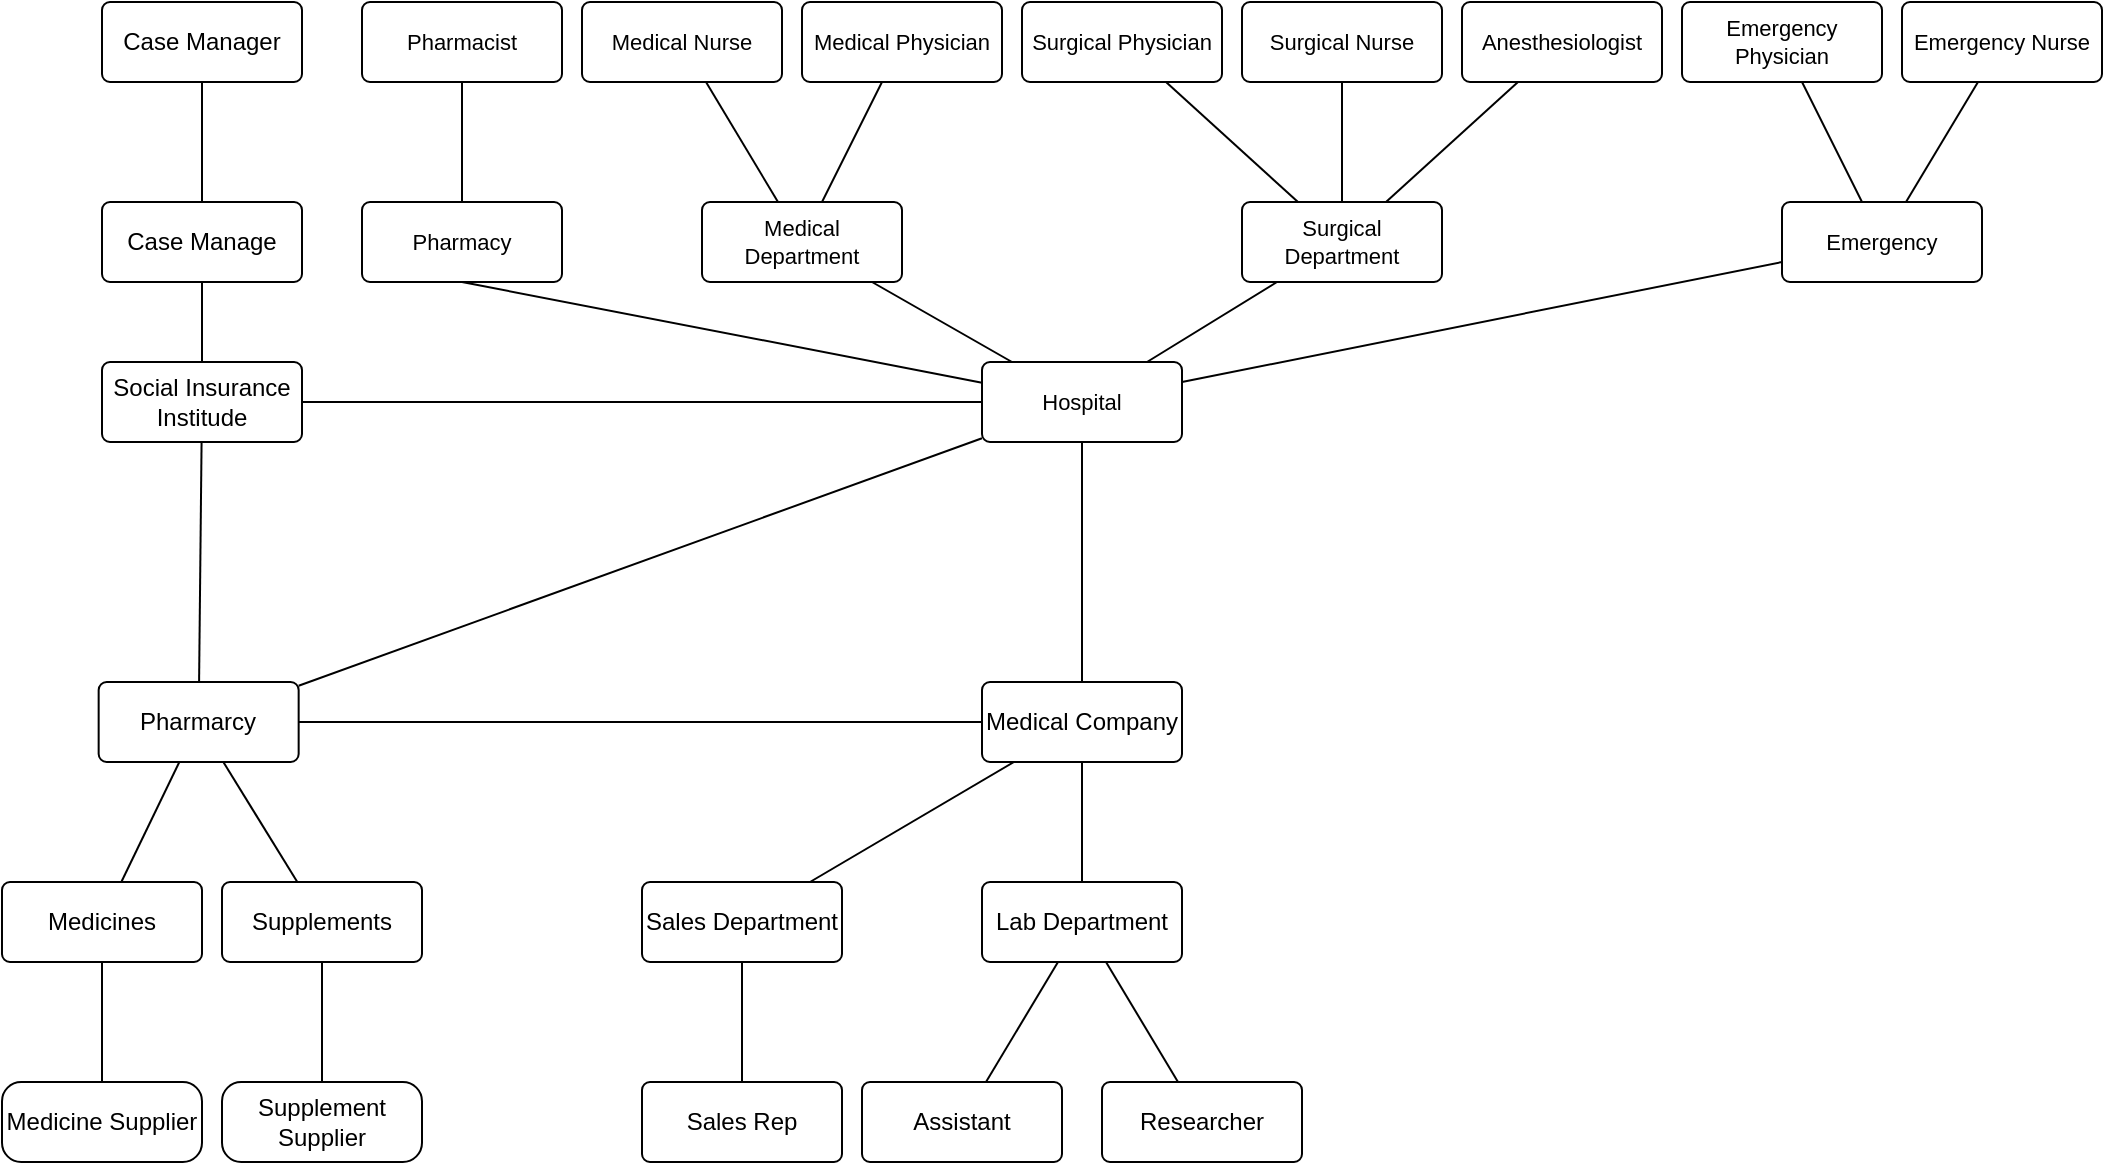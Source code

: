 <mxfile version="24.8.8">
  <diagram name="Page-1" id="hurpAIHyfay6xxofwktI">
    <mxGraphModel dx="2071" dy="700" grid="1" gridSize="10" guides="1" tooltips="1" connect="1" arrows="1" fold="1" page="1" pageScale="1" pageWidth="850" pageHeight="1100" math="0" shadow="0">
      <root>
        <mxCell id="0" />
        <mxCell id="1" parent="0" />
        <mxCell id="C0Z8HuVt6KL_l40jy58e-29" value="" style="edgeStyle=none;shape=connector;rounded=0;orthogonalLoop=1;jettySize=auto;html=1;strokeColor=default;align=center;verticalAlign=middle;fontFamily=Helvetica;fontSize=11;fontColor=default;labelBackgroundColor=default;endArrow=none;" parent="1" source="C0Z8HuVt6KL_l40jy58e-5" target="C0Z8HuVt6KL_l40jy58e-7" edge="1">
          <mxGeometry relative="1" as="geometry">
            <mxPoint x="-170.003" y="800" as="targetPoint" />
          </mxGeometry>
        </mxCell>
        <mxCell id="C0Z8HuVt6KL_l40jy58e-30" value="" style="edgeStyle=none;shape=connector;rounded=0;orthogonalLoop=1;jettySize=auto;html=1;strokeColor=default;align=center;verticalAlign=middle;fontFamily=Helvetica;fontSize=11;fontColor=default;labelBackgroundColor=default;endArrow=none;" parent="1" source="C0Z8HuVt6KL_l40jy58e-5" target="C0Z8HuVt6KL_l40jy58e-6" edge="1">
          <mxGeometry relative="1" as="geometry" />
        </mxCell>
        <mxCell id="C0Z8HuVt6KL_l40jy58e-5" value="Pharmarcy" style="rounded=1;arcSize=10;whiteSpace=wrap;html=1;align=center;" parent="1" vertex="1">
          <mxGeometry x="-161.67" y="680" width="100" height="40" as="geometry" />
        </mxCell>
        <mxCell id="C0Z8HuVt6KL_l40jy58e-31" value="" style="edgeStyle=none;shape=connector;rounded=0;orthogonalLoop=1;jettySize=auto;html=1;strokeColor=default;align=center;verticalAlign=middle;fontFamily=Helvetica;fontSize=11;fontColor=default;labelBackgroundColor=default;endArrow=none;" parent="1" source="C0Z8HuVt6KL_l40jy58e-6" target="2" edge="1">
          <mxGeometry relative="1" as="geometry" />
        </mxCell>
        <mxCell id="C0Z8HuVt6KL_l40jy58e-6" value="Supplements" style="rounded=1;arcSize=10;whiteSpace=wrap;html=1;align=center;" parent="1" vertex="1">
          <mxGeometry x="-100.0" y="780" width="100" height="40" as="geometry" />
        </mxCell>
        <mxCell id="C0Z8HuVt6KL_l40jy58e-32" value="" style="edgeStyle=none;shape=connector;rounded=0;orthogonalLoop=1;jettySize=auto;html=1;strokeColor=default;align=center;verticalAlign=middle;fontFamily=Helvetica;fontSize=11;fontColor=default;labelBackgroundColor=default;endArrow=none;" parent="1" source="C0Z8HuVt6KL_l40jy58e-7" target="C0Z8HuVt6KL_l40jy58e-8" edge="1">
          <mxGeometry relative="1" as="geometry">
            <mxPoint x="-159.496" y="820" as="sourcePoint" />
          </mxGeometry>
        </mxCell>
        <mxCell id="C0Z8HuVt6KL_l40jy58e-8" value="Medicine Supplier" style="rounded=1;arcSize=24;whiteSpace=wrap;html=1;align=center;" parent="1" vertex="1">
          <mxGeometry x="-210.0" y="880" width="100" height="40" as="geometry" />
        </mxCell>
        <mxCell id="C0Z8HuVt6KL_l40jy58e-45" style="edgeStyle=none;shape=connector;rounded=0;orthogonalLoop=1;jettySize=auto;html=1;strokeColor=default;align=center;verticalAlign=middle;fontFamily=Helvetica;fontSize=11;fontColor=default;labelBackgroundColor=default;endArrow=none;" parent="1" source="C0Z8HuVt6KL_l40jy58e-9" target="C0Z8HuVt6KL_l40jy58e-11" edge="1">
          <mxGeometry relative="1" as="geometry" />
        </mxCell>
        <mxCell id="C0Z8HuVt6KL_l40jy58e-60" style="edgeStyle=none;shape=connector;rounded=0;orthogonalLoop=1;jettySize=auto;html=1;strokeColor=default;align=center;verticalAlign=middle;fontFamily=Helvetica;fontSize=11;fontColor=default;labelBackgroundColor=default;endArrow=none;" parent="1" source="C0Z8HuVt6KL_l40jy58e-9" target="C0Z8HuVt6KL_l40jy58e-33" edge="1">
          <mxGeometry relative="1" as="geometry" />
        </mxCell>
        <mxCell id="C0Z8HuVt6KL_l40jy58e-63" style="edgeStyle=none;shape=connector;rounded=0;orthogonalLoop=1;jettySize=auto;html=1;strokeColor=default;align=center;verticalAlign=middle;fontFamily=Helvetica;fontSize=11;fontColor=default;labelBackgroundColor=default;endArrow=none;" parent="1" source="C0Z8HuVt6KL_l40jy58e-9" target="C0Z8HuVt6KL_l40jy58e-5" edge="1">
          <mxGeometry relative="1" as="geometry" />
        </mxCell>
        <mxCell id="C0Z8HuVt6KL_l40jy58e-9" value="Social Insurance Institude" style="rounded=1;arcSize=10;whiteSpace=wrap;html=1;align=center;" parent="1" vertex="1">
          <mxGeometry x="-160" y="520" width="100" height="40" as="geometry" />
        </mxCell>
        <mxCell id="C0Z8HuVt6KL_l40jy58e-10" value="Case Manager" style="rounded=1;arcSize=10;whiteSpace=wrap;html=1;align=center;" parent="1" vertex="1">
          <mxGeometry x="-160" y="340" width="100" height="40" as="geometry" />
        </mxCell>
        <mxCell id="C0Z8HuVt6KL_l40jy58e-11" value="Case Manage" style="rounded=1;arcSize=10;whiteSpace=wrap;html=1;align=center;" parent="1" vertex="1">
          <mxGeometry x="-160" y="440" width="100" height="40" as="geometry" />
        </mxCell>
        <mxCell id="C0Z8HuVt6KL_l40jy58e-26" value="" style="edgeStyle=none;shape=connector;rounded=0;orthogonalLoop=1;jettySize=auto;html=1;strokeColor=default;align=center;verticalAlign=middle;fontFamily=Helvetica;fontSize=11;fontColor=default;labelBackgroundColor=default;endArrow=none;" parent="1" source="C0Z8HuVt6KL_l40jy58e-13" target="C0Z8HuVt6KL_l40jy58e-15" edge="1">
          <mxGeometry relative="1" as="geometry" />
        </mxCell>
        <mxCell id="C0Z8HuVt6KL_l40jy58e-27" value="" style="edgeStyle=none;shape=connector;rounded=0;orthogonalLoop=1;jettySize=auto;html=1;strokeColor=default;align=center;verticalAlign=middle;fontFamily=Helvetica;fontSize=11;fontColor=default;labelBackgroundColor=default;endArrow=none;" parent="1" source="C0Z8HuVt6KL_l40jy58e-13" target="C0Z8HuVt6KL_l40jy58e-14" edge="1">
          <mxGeometry relative="1" as="geometry" />
        </mxCell>
        <mxCell id="C0Z8HuVt6KL_l40jy58e-65" style="edgeStyle=none;shape=connector;rounded=0;orthogonalLoop=1;jettySize=auto;html=1;strokeColor=default;align=center;verticalAlign=middle;fontFamily=Helvetica;fontSize=11;fontColor=default;labelBackgroundColor=default;endArrow=none;" parent="1" source="C0Z8HuVt6KL_l40jy58e-13" target="C0Z8HuVt6KL_l40jy58e-5" edge="1">
          <mxGeometry relative="1" as="geometry" />
        </mxCell>
        <mxCell id="C0Z8HuVt6KL_l40jy58e-13" value="Medical Company" style="rounded=1;arcSize=10;whiteSpace=wrap;html=1;align=center;" parent="1" vertex="1">
          <mxGeometry x="280" y="680" width="100" height="40" as="geometry" />
        </mxCell>
        <mxCell id="C0Z8HuVt6KL_l40jy58e-28" value="" style="edgeStyle=none;shape=connector;rounded=0;orthogonalLoop=1;jettySize=auto;html=1;strokeColor=default;align=center;verticalAlign=middle;fontFamily=Helvetica;fontSize=11;fontColor=default;labelBackgroundColor=default;endArrow=none;" parent="1" source="C0Z8HuVt6KL_l40jy58e-14" target="C0Z8HuVt6KL_l40jy58e-19" edge="1">
          <mxGeometry relative="1" as="geometry" />
        </mxCell>
        <mxCell id="C0Z8HuVt6KL_l40jy58e-14" value="Sales Department" style="rounded=1;arcSize=10;whiteSpace=wrap;html=1;align=center;" parent="1" vertex="1">
          <mxGeometry x="110" y="780" width="100" height="40" as="geometry" />
        </mxCell>
        <mxCell id="C0Z8HuVt6KL_l40jy58e-22" style="edgeStyle=none;shape=connector;rounded=0;orthogonalLoop=1;jettySize=auto;html=1;strokeColor=default;align=center;verticalAlign=middle;fontFamily=Helvetica;fontSize=11;fontColor=default;labelBackgroundColor=default;endArrow=none;" parent="1" source="C0Z8HuVt6KL_l40jy58e-15" target="C0Z8HuVt6KL_l40jy58e-18" edge="1">
          <mxGeometry relative="1" as="geometry" />
        </mxCell>
        <mxCell id="C0Z8HuVt6KL_l40jy58e-15" value="Lab Department" style="rounded=1;arcSize=10;whiteSpace=wrap;html=1;align=center;" parent="1" vertex="1">
          <mxGeometry x="280" y="780" width="100" height="40" as="geometry" />
        </mxCell>
        <mxCell id="C0Z8HuVt6KL_l40jy58e-17" value="Researcher" style="rounded=1;arcSize=10;whiteSpace=wrap;html=1;align=center;" parent="1" vertex="1">
          <mxGeometry x="340" y="880" width="100" height="40" as="geometry" />
        </mxCell>
        <mxCell id="C0Z8HuVt6KL_l40jy58e-18" value="Assistant" style="rounded=1;arcSize=10;whiteSpace=wrap;html=1;align=center;" parent="1" vertex="1">
          <mxGeometry x="220" y="880" width="100" height="40" as="geometry" />
        </mxCell>
        <mxCell id="C0Z8HuVt6KL_l40jy58e-19" value="Sales Rep" style="rounded=1;arcSize=10;whiteSpace=wrap;html=1;align=center;" parent="1" vertex="1">
          <mxGeometry x="110" y="880" width="100" height="40" as="geometry" />
        </mxCell>
        <mxCell id="C0Z8HuVt6KL_l40jy58e-21" value="" style="endArrow=none;html=1;rounded=0;" parent="1" source="C0Z8HuVt6KL_l40jy58e-17" target="C0Z8HuVt6KL_l40jy58e-15" edge="1">
          <mxGeometry width="50" height="50" relative="1" as="geometry">
            <mxPoint x="325" y="540" as="sourcePoint" />
            <mxPoint x="375" y="490" as="targetPoint" />
          </mxGeometry>
        </mxCell>
        <mxCell id="C0Z8HuVt6KL_l40jy58e-58" style="edgeStyle=none;shape=connector;rounded=0;orthogonalLoop=1;jettySize=auto;html=1;strokeColor=default;align=center;verticalAlign=middle;fontFamily=Helvetica;fontSize=11;fontColor=default;labelBackgroundColor=default;endArrow=none;" parent="1" source="C0Z8HuVt6KL_l40jy58e-33" target="C0Z8HuVt6KL_l40jy58e-35" edge="1">
          <mxGeometry relative="1" as="geometry" />
        </mxCell>
        <mxCell id="C0Z8HuVt6KL_l40jy58e-59" style="edgeStyle=none;shape=connector;rounded=0;orthogonalLoop=1;jettySize=auto;html=1;strokeColor=default;align=center;verticalAlign=middle;fontFamily=Helvetica;fontSize=11;fontColor=default;labelBackgroundColor=default;endArrow=none;" parent="1" source="C0Z8HuVt6KL_l40jy58e-33" target="C0Z8HuVt6KL_l40jy58e-36" edge="1">
          <mxGeometry relative="1" as="geometry" />
        </mxCell>
        <mxCell id="C0Z8HuVt6KL_l40jy58e-61" style="edgeStyle=none;shape=connector;rounded=0;orthogonalLoop=1;jettySize=auto;html=1;strokeColor=default;align=center;verticalAlign=middle;fontFamily=Helvetica;fontSize=11;fontColor=default;labelBackgroundColor=default;endArrow=none;jumpStyle=arc;" parent="1" source="C0Z8HuVt6KL_l40jy58e-33" target="C0Z8HuVt6KL_l40jy58e-13" edge="1">
          <mxGeometry relative="1" as="geometry">
            <mxPoint x="608" y="580" as="sourcePoint" />
          </mxGeometry>
        </mxCell>
        <mxCell id="C0Z8HuVt6KL_l40jy58e-62" style="edgeStyle=none;shape=connector;rounded=0;orthogonalLoop=1;jettySize=auto;html=1;strokeColor=default;align=center;verticalAlign=middle;fontFamily=Helvetica;fontSize=11;fontColor=default;labelBackgroundColor=default;endArrow=none;" parent="1" source="C0Z8HuVt6KL_l40jy58e-33" target="C0Z8HuVt6KL_l40jy58e-5" edge="1">
          <mxGeometry relative="1" as="geometry" />
        </mxCell>
        <mxCell id="C0Z8HuVt6KL_l40jy58e-33" value="Hospital" style="rounded=1;arcSize=10;whiteSpace=wrap;html=1;align=center;fontFamily=Helvetica;fontSize=11;fontColor=default;labelBackgroundColor=default;" parent="1" vertex="1">
          <mxGeometry x="280" y="520" width="100" height="40" as="geometry" />
        </mxCell>
        <mxCell id="C0Z8HuVt6KL_l40jy58e-57" style="edgeStyle=none;shape=connector;rounded=0;orthogonalLoop=1;jettySize=auto;html=1;strokeColor=default;align=center;verticalAlign=middle;fontFamily=Helvetica;fontSize=11;fontColor=default;labelBackgroundColor=default;endArrow=none;" parent="1" source="C0Z8HuVt6KL_l40jy58e-34" target="C0Z8HuVt6KL_l40jy58e-33" edge="1">
          <mxGeometry relative="1" as="geometry" />
        </mxCell>
        <mxCell id="C0Z8HuVt6KL_l40jy58e-34" value="Medical Department" style="rounded=1;arcSize=10;whiteSpace=wrap;html=1;align=center;fontFamily=Helvetica;fontSize=11;fontColor=default;labelBackgroundColor=default;" parent="1" vertex="1">
          <mxGeometry x="140" y="440" width="100" height="40" as="geometry" />
        </mxCell>
        <mxCell id="C0Z8HuVt6KL_l40jy58e-52" style="edgeStyle=none;shape=connector;rounded=0;orthogonalLoop=1;jettySize=auto;html=1;strokeColor=default;align=center;verticalAlign=middle;fontFamily=Helvetica;fontSize=11;fontColor=default;labelBackgroundColor=default;endArrow=none;" parent="1" source="C0Z8HuVt6KL_l40jy58e-35" target="C0Z8HuVt6KL_l40jy58e-41" edge="1">
          <mxGeometry relative="1" as="geometry" />
        </mxCell>
        <mxCell id="C0Z8HuVt6KL_l40jy58e-53" style="edgeStyle=none;shape=connector;rounded=0;orthogonalLoop=1;jettySize=auto;html=1;strokeColor=default;align=center;verticalAlign=middle;fontFamily=Helvetica;fontSize=11;fontColor=default;labelBackgroundColor=default;endArrow=none;" parent="1" source="C0Z8HuVt6KL_l40jy58e-35" target="C0Z8HuVt6KL_l40jy58e-40" edge="1">
          <mxGeometry relative="1" as="geometry" />
        </mxCell>
        <mxCell id="C0Z8HuVt6KL_l40jy58e-35" value="Surgical Department" style="rounded=1;arcSize=10;whiteSpace=wrap;html=1;align=center;fontFamily=Helvetica;fontSize=11;fontColor=default;labelBackgroundColor=default;" parent="1" vertex="1">
          <mxGeometry x="410" y="440" width="100" height="40" as="geometry" />
        </mxCell>
        <mxCell id="C0Z8HuVt6KL_l40jy58e-36" value="Emergency" style="rounded=1;arcSize=10;whiteSpace=wrap;html=1;align=center;fontFamily=Helvetica;fontSize=11;fontColor=default;labelBackgroundColor=default;" parent="1" vertex="1">
          <mxGeometry x="680" y="440" width="100" height="40" as="geometry" />
        </mxCell>
        <mxCell id="C0Z8HuVt6KL_l40jy58e-56" style="edgeStyle=none;shape=connector;rounded=0;orthogonalLoop=1;jettySize=auto;html=1;exitX=0.5;exitY=1;exitDx=0;exitDy=0;strokeColor=default;align=center;verticalAlign=middle;fontFamily=Helvetica;fontSize=11;fontColor=default;labelBackgroundColor=default;endArrow=none;" parent="1" source="C0Z8HuVt6KL_l40jy58e-37" target="C0Z8HuVt6KL_l40jy58e-33" edge="1">
          <mxGeometry relative="1" as="geometry" />
        </mxCell>
        <mxCell id="C0Z8HuVt6KL_l40jy58e-37" value="Pharmacy" style="rounded=1;arcSize=10;whiteSpace=wrap;html=1;align=center;fontFamily=Helvetica;fontSize=11;fontColor=default;labelBackgroundColor=default;" parent="1" vertex="1">
          <mxGeometry x="-30" y="440" width="100" height="40" as="geometry" />
        </mxCell>
        <mxCell id="C0Z8HuVt6KL_l40jy58e-54" style="edgeStyle=none;shape=connector;rounded=0;orthogonalLoop=1;jettySize=auto;html=1;strokeColor=default;align=center;verticalAlign=middle;fontFamily=Helvetica;fontSize=11;fontColor=default;labelBackgroundColor=default;endArrow=none;" parent="1" source="C0Z8HuVt6KL_l40jy58e-38" target="C0Z8HuVt6KL_l40jy58e-36" edge="1">
          <mxGeometry relative="1" as="geometry" />
        </mxCell>
        <mxCell id="C0Z8HuVt6KL_l40jy58e-38" value="Emergency Physician" style="rounded=1;arcSize=10;whiteSpace=wrap;html=1;align=center;fontFamily=Helvetica;fontSize=11;fontColor=default;labelBackgroundColor=default;" parent="1" vertex="1">
          <mxGeometry x="630" y="340" width="100" height="40" as="geometry" />
        </mxCell>
        <mxCell id="C0Z8HuVt6KL_l40jy58e-55" style="edgeStyle=none;shape=connector;rounded=0;orthogonalLoop=1;jettySize=auto;html=1;strokeColor=default;align=center;verticalAlign=middle;fontFamily=Helvetica;fontSize=11;fontColor=default;labelBackgroundColor=default;endArrow=none;" parent="1" source="C0Z8HuVt6KL_l40jy58e-39" target="C0Z8HuVt6KL_l40jy58e-36" edge="1">
          <mxGeometry relative="1" as="geometry" />
        </mxCell>
        <mxCell id="C0Z8HuVt6KL_l40jy58e-39" value="Emergency Nurse" style="rounded=1;arcSize=10;whiteSpace=wrap;html=1;align=center;fontFamily=Helvetica;fontSize=11;fontColor=default;labelBackgroundColor=default;" parent="1" vertex="1">
          <mxGeometry x="740" y="340" width="100" height="40" as="geometry" />
        </mxCell>
        <mxCell id="C0Z8HuVt6KL_l40jy58e-40" value="Anesthesiologist" style="rounded=1;arcSize=10;whiteSpace=wrap;html=1;align=center;fontFamily=Helvetica;fontSize=11;fontColor=default;labelBackgroundColor=default;" parent="1" vertex="1">
          <mxGeometry x="520" y="340" width="100" height="40" as="geometry" />
        </mxCell>
        <mxCell id="C0Z8HuVt6KL_l40jy58e-41" value="Surgical Nurse" style="rounded=1;arcSize=10;whiteSpace=wrap;html=1;align=center;fontFamily=Helvetica;fontSize=11;fontColor=default;labelBackgroundColor=default;" parent="1" vertex="1">
          <mxGeometry x="410" y="340" width="100" height="40" as="geometry" />
        </mxCell>
        <mxCell id="C0Z8HuVt6KL_l40jy58e-51" style="edgeStyle=none;shape=connector;rounded=0;orthogonalLoop=1;jettySize=auto;html=1;strokeColor=default;align=center;verticalAlign=middle;fontFamily=Helvetica;fontSize=11;fontColor=default;labelBackgroundColor=default;endArrow=none;" parent="1" source="C0Z8HuVt6KL_l40jy58e-42" target="C0Z8HuVt6KL_l40jy58e-35" edge="1">
          <mxGeometry relative="1" as="geometry" />
        </mxCell>
        <mxCell id="C0Z8HuVt6KL_l40jy58e-42" value="Surgical Physician" style="rounded=1;arcSize=10;whiteSpace=wrap;html=1;align=center;fontFamily=Helvetica;fontSize=11;fontColor=default;labelBackgroundColor=default;" parent="1" vertex="1">
          <mxGeometry x="300" y="340" width="100" height="40" as="geometry" />
        </mxCell>
        <mxCell id="C0Z8HuVt6KL_l40jy58e-50" style="edgeStyle=none;shape=connector;rounded=0;orthogonalLoop=1;jettySize=auto;html=1;strokeColor=default;align=center;verticalAlign=middle;fontFamily=Helvetica;fontSize=11;fontColor=default;labelBackgroundColor=default;endArrow=none;" parent="1" source="C0Z8HuVt6KL_l40jy58e-43" target="C0Z8HuVt6KL_l40jy58e-34" edge="1">
          <mxGeometry relative="1" as="geometry" />
        </mxCell>
        <mxCell id="C0Z8HuVt6KL_l40jy58e-43" value="Medical Physician" style="rounded=1;arcSize=10;whiteSpace=wrap;html=1;align=center;fontFamily=Helvetica;fontSize=11;fontColor=default;labelBackgroundColor=default;" parent="1" vertex="1">
          <mxGeometry x="190" y="340" width="100" height="40" as="geometry" />
        </mxCell>
        <mxCell id="C0Z8HuVt6KL_l40jy58e-49" style="edgeStyle=none;shape=connector;rounded=0;orthogonalLoop=1;jettySize=auto;html=1;strokeColor=default;align=center;verticalAlign=middle;fontFamily=Helvetica;fontSize=11;fontColor=default;labelBackgroundColor=default;endArrow=none;" parent="1" source="C0Z8HuVt6KL_l40jy58e-44" target="C0Z8HuVt6KL_l40jy58e-34" edge="1">
          <mxGeometry relative="1" as="geometry" />
        </mxCell>
        <mxCell id="C0Z8HuVt6KL_l40jy58e-44" value="Medical Nurse" style="rounded=1;arcSize=10;whiteSpace=wrap;html=1;align=center;fontFamily=Helvetica;fontSize=11;fontColor=default;labelBackgroundColor=default;" parent="1" vertex="1">
          <mxGeometry x="80" y="340" width="100" height="40" as="geometry" />
        </mxCell>
        <mxCell id="C0Z8HuVt6KL_l40jy58e-46" style="edgeStyle=none;shape=connector;rounded=0;orthogonalLoop=1;jettySize=auto;html=1;strokeColor=default;align=center;verticalAlign=middle;fontFamily=Helvetica;fontSize=11;fontColor=default;labelBackgroundColor=default;endArrow=none;" parent="1" source="C0Z8HuVt6KL_l40jy58e-11" target="C0Z8HuVt6KL_l40jy58e-10" edge="1">
          <mxGeometry relative="1" as="geometry">
            <mxPoint x="-100" y="235" as="sourcePoint" />
            <mxPoint x="-100" y="430" as="targetPoint" />
          </mxGeometry>
        </mxCell>
        <mxCell id="C0Z8HuVt6KL_l40jy58e-48" style="edgeStyle=none;shape=connector;rounded=0;orthogonalLoop=1;jettySize=auto;html=1;strokeColor=default;align=center;verticalAlign=middle;fontFamily=Helvetica;fontSize=11;fontColor=default;labelBackgroundColor=default;endArrow=none;" parent="1" source="C0Z8HuVt6KL_l40jy58e-47" target="C0Z8HuVt6KL_l40jy58e-37" edge="1">
          <mxGeometry relative="1" as="geometry" />
        </mxCell>
        <mxCell id="C0Z8HuVt6KL_l40jy58e-47" value="Pharmacist" style="rounded=1;arcSize=10;whiteSpace=wrap;html=1;align=center;fontFamily=Helvetica;fontSize=11;fontColor=default;labelBackgroundColor=default;" parent="1" vertex="1">
          <mxGeometry x="-30" y="340" width="100" height="40" as="geometry" />
        </mxCell>
        <mxCell id="C0Z8HuVt6KL_l40jy58e-66" value="" style="edgeStyle=none;shape=connector;rounded=0;orthogonalLoop=1;jettySize=auto;html=1;strokeColor=default;align=center;verticalAlign=middle;fontFamily=Helvetica;fontSize=11;fontColor=default;labelBackgroundColor=default;endArrow=none;" parent="1" target="C0Z8HuVt6KL_l40jy58e-7" edge="1">
          <mxGeometry relative="1" as="geometry">
            <mxPoint x="-159.496" y="820" as="sourcePoint" />
            <mxPoint x="-114" y="895" as="targetPoint" />
          </mxGeometry>
        </mxCell>
        <mxCell id="C0Z8HuVt6KL_l40jy58e-7" value="Medicines" style="rounded=1;arcSize=10;whiteSpace=wrap;html=1;align=center;" parent="1" vertex="1">
          <mxGeometry x="-210" y="780" width="100" height="40" as="geometry" />
        </mxCell>
        <mxCell id="2" value="Supplement Supplier" style="rounded=1;arcSize=24;whiteSpace=wrap;html=1;align=center;" parent="1" vertex="1">
          <mxGeometry x="-100" y="880" width="100" height="40" as="geometry" />
        </mxCell>
      </root>
    </mxGraphModel>
  </diagram>
</mxfile>
